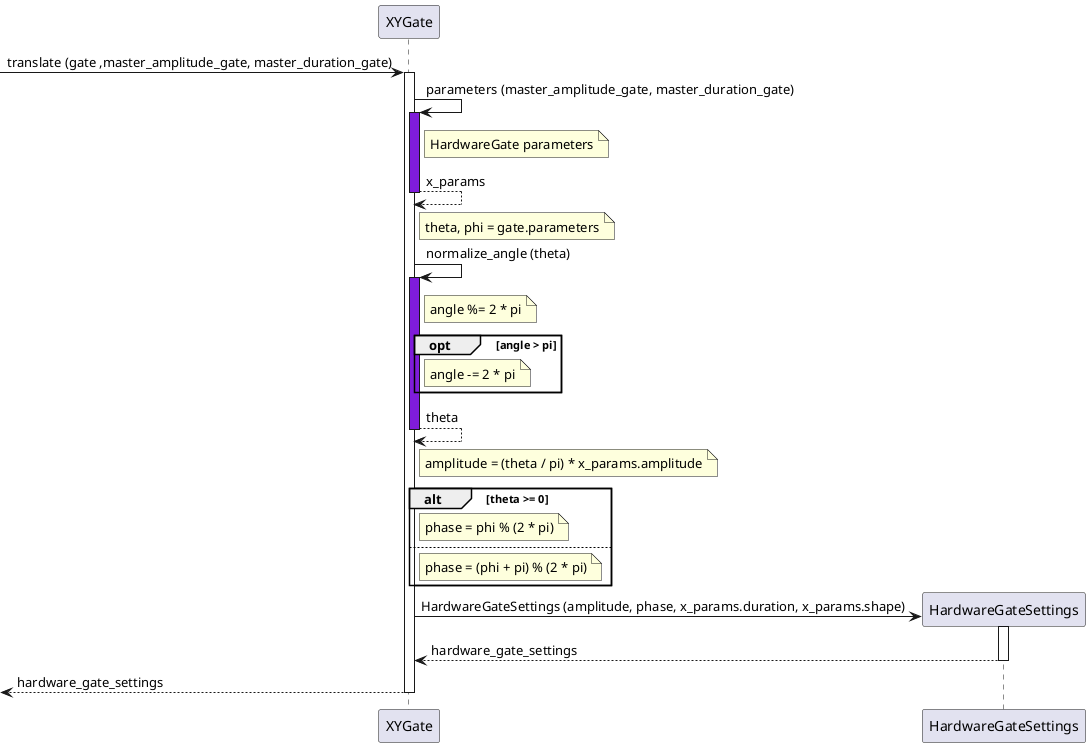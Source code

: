 @startuml

participant XYGate as gatexy
participant HardwareGateSettings as hardset

[-> gatexy ++: translate (gate ,master_amplitude_gate, master_duration_gate)
gatexy -> gatexy: parameters (master_amplitude_gate, master_duration_gate)
activate gatexy #7F1CDB
note right of gatexy: HardwareGate parameters
return x_params
note right of gatexy: theta, phi = gate.parameters
gatexy -> gatexy: normalize_angle (theta)
activate gatexy #7F1CDB
note right of gatexy: angle %= 2 * pi
opt angle > pi
    note right of gatexy: angle -= 2 * pi
end
return theta
note right of gatexy: amplitude = (theta / pi) * x_params.amplitude
alt theta >= 0
    note right of gatexy: phase = phi % (2 * pi)
else
    note right of gatexy: phase = (phi + pi) % (2 * pi)
end

gatexy -> hardset **: HardwareGateSettings (amplitude, phase, x_params.duration, x_params.shape)
activate hardset
return hardware_gate_settings
return hardware_gate_settings

@enduml
